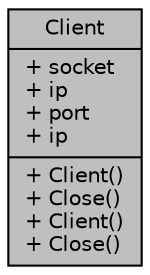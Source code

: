 digraph "Client"
{
 // LATEX_PDF_SIZE
  edge [fontname="Helvetica",fontsize="10",labelfontname="Helvetica",labelfontsize="10"];
  node [fontname="Helvetica",fontsize="10",shape=record];
  Node1 [label="{Client\n|+ socket\l+ ip\l+ port\l+ ip\l|+ Client()\l+ Close()\l+ Client()\l+ Close()\l}",height=0.2,width=0.4,color="black", fillcolor="grey75", style="filled", fontcolor="black",tooltip=" "];
}
